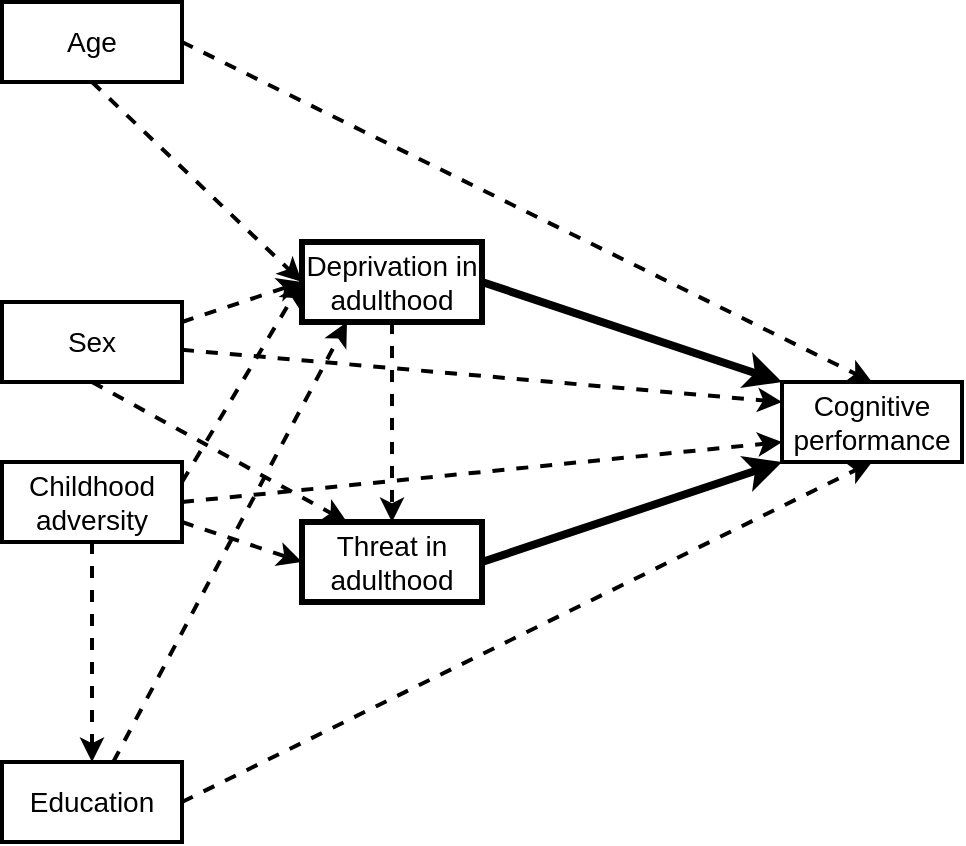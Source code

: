 <mxfile version="27.0.4">
  <diagram name="Pagina-1" id="qHoe5zYeYaloRSKfI3Ek">
    <mxGraphModel dx="1426" dy="743" grid="1" gridSize="10" guides="1" tooltips="1" connect="1" arrows="1" fold="1" page="1" pageScale="1" pageWidth="827" pageHeight="1169" math="1" shadow="0">
      <root>
        <mxCell id="0" />
        <mxCell id="1" parent="0" />
        <mxCell id="uaWJYPHXLW9po31nBtHx-27" style="edgeStyle=none;shape=connector;rounded=0;orthogonalLoop=1;jettySize=auto;html=1;entryX=0;entryY=0;entryDx=0;entryDy=0;strokeColor=#000000;strokeWidth=4;align=center;verticalAlign=middle;fontFamily=Helvetica;fontSize=11;fontColor=default;labelBackgroundColor=default;endArrow=classic;exitX=1;exitY=0.5;exitDx=0;exitDy=0;" parent="1" source="uaWJYPHXLW9po31nBtHx-3" target="uaWJYPHXLW9po31nBtHx-14" edge="1">
          <mxGeometry relative="1" as="geometry" />
        </mxCell>
        <mxCell id="uaWJYPHXLW9po31nBtHx-92" style="edgeStyle=none;shape=connector;rounded=0;orthogonalLoop=1;jettySize=auto;html=1;entryX=0.5;entryY=0;entryDx=0;entryDy=0;strokeColor=#000000;strokeWidth=2;align=center;verticalAlign=middle;fontFamily=Helvetica;fontSize=11;fontColor=default;labelBackgroundColor=default;endArrow=classic;dashed=1;" parent="1" source="uaWJYPHXLW9po31nBtHx-3" target="uaWJYPHXLW9po31nBtHx-91" edge="1">
          <mxGeometry relative="1" as="geometry" />
        </mxCell>
        <mxCell id="uaWJYPHXLW9po31nBtHx-3" value="&lt;span style=&quot;font-size: 14px;&quot;&gt;Deprivation in adulthood&lt;/span&gt;" style="rounded=0;whiteSpace=wrap;html=1;strokeWidth=3;strokeColor=#000000;" parent="1" vertex="1">
          <mxGeometry x="240" y="160" width="90" height="40" as="geometry" />
        </mxCell>
        <mxCell id="uaWJYPHXLW9po31nBtHx-95" style="edgeStyle=none;shape=connector;rounded=0;orthogonalLoop=1;jettySize=auto;html=1;strokeColor=#000000;strokeWidth=2;align=center;verticalAlign=middle;fontFamily=Helvetica;fontSize=11;fontColor=default;labelBackgroundColor=default;endArrow=classic;entryX=0.25;entryY=1;entryDx=0;entryDy=0;dashed=1;" parent="1" source="uaWJYPHXLW9po31nBtHx-6" target="uaWJYPHXLW9po31nBtHx-3" edge="1">
          <mxGeometry relative="1" as="geometry">
            <mxPoint x="230" y="190" as="targetPoint" />
          </mxGeometry>
        </mxCell>
        <mxCell id="uaWJYPHXLW9po31nBtHx-100" style="edgeStyle=none;shape=connector;rounded=0;orthogonalLoop=1;jettySize=auto;html=1;entryX=0.5;entryY=1;entryDx=0;entryDy=0;strokeColor=#000000;strokeWidth=2;align=center;verticalAlign=middle;fontFamily=Helvetica;fontSize=11;fontColor=default;labelBackgroundColor=default;endArrow=classic;exitX=1;exitY=0.5;exitDx=0;exitDy=0;dashed=1;" parent="1" source="uaWJYPHXLW9po31nBtHx-6" target="uaWJYPHXLW9po31nBtHx-14" edge="1">
          <mxGeometry relative="1" as="geometry" />
        </mxCell>
        <mxCell id="uaWJYPHXLW9po31nBtHx-6" value="&lt;font style=&quot;font-size: 14px;&quot;&gt;Education&lt;/font&gt;" style="rounded=0;whiteSpace=wrap;html=1;strokeColor=#000000;strokeWidth=2;" parent="1" vertex="1">
          <mxGeometry x="90" y="420" width="90" height="40" as="geometry" />
        </mxCell>
        <mxCell id="uaWJYPHXLW9po31nBtHx-22" style="edgeStyle=none;shape=connector;rounded=0;orthogonalLoop=1;jettySize=auto;html=1;entryX=0.5;entryY=0;entryDx=0;entryDy=0;strokeColor=#000000;strokeWidth=2;align=center;verticalAlign=middle;fontFamily=Helvetica;fontSize=11;fontColor=default;labelBackgroundColor=default;endArrow=classic;dashed=1;" parent="1" source="uaWJYPHXLW9po31nBtHx-10" target="uaWJYPHXLW9po31nBtHx-6" edge="1">
          <mxGeometry relative="1" as="geometry" />
        </mxCell>
        <mxCell id="uaWJYPHXLW9po31nBtHx-96" style="edgeStyle=none;shape=connector;rounded=0;orthogonalLoop=1;jettySize=auto;html=1;entryX=0;entryY=0.75;entryDx=0;entryDy=0;strokeColor=#000000;strokeWidth=2;align=center;verticalAlign=middle;fontFamily=Helvetica;fontSize=11;fontColor=default;labelBackgroundColor=default;endArrow=classic;exitX=1;exitY=0.5;exitDx=0;exitDy=0;dashed=1;" parent="1" source="uaWJYPHXLW9po31nBtHx-10" target="uaWJYPHXLW9po31nBtHx-14" edge="1">
          <mxGeometry relative="1" as="geometry" />
        </mxCell>
        <mxCell id="uaWJYPHXLW9po31nBtHx-10" value="&lt;font style=&quot;font-size: 14px;&quot;&gt;Childhood&lt;/font&gt;&lt;div style=&quot;font-size: 14px;&quot;&gt;&lt;font style=&quot;font-size: 14px;&quot;&gt;adversity&lt;/font&gt;&lt;/div&gt;" style="rounded=0;whiteSpace=wrap;html=1;strokeColor=#000000;strokeWidth=2;" parent="1" vertex="1">
          <mxGeometry x="90" y="270" width="90" height="40" as="geometry" />
        </mxCell>
        <mxCell id="uaWJYPHXLW9po31nBtHx-94" style="edgeStyle=none;shape=connector;rounded=0;orthogonalLoop=1;jettySize=auto;html=1;entryX=0;entryY=0.5;entryDx=0;entryDy=0;strokeColor=#000000;strokeWidth=2;align=center;verticalAlign=middle;fontFamily=Helvetica;fontSize=11;fontColor=default;labelBackgroundColor=default;endArrow=classic;exitX=0.5;exitY=1;exitDx=0;exitDy=0;dashed=1;" parent="1" source="uaWJYPHXLW9po31nBtHx-13" target="uaWJYPHXLW9po31nBtHx-3" edge="1">
          <mxGeometry relative="1" as="geometry" />
        </mxCell>
        <mxCell id="uaWJYPHXLW9po31nBtHx-98" style="edgeStyle=none;shape=connector;rounded=0;orthogonalLoop=1;jettySize=auto;html=1;entryX=0.5;entryY=0;entryDx=0;entryDy=0;strokeColor=#000000;strokeWidth=2;align=center;verticalAlign=middle;fontFamily=Helvetica;fontSize=11;fontColor=default;labelBackgroundColor=default;endArrow=classic;exitX=1;exitY=0.5;exitDx=0;exitDy=0;dashed=1;" parent="1" source="uaWJYPHXLW9po31nBtHx-13" target="uaWJYPHXLW9po31nBtHx-14" edge="1">
          <mxGeometry relative="1" as="geometry" />
        </mxCell>
        <mxCell id="uaWJYPHXLW9po31nBtHx-13" value="&lt;font style=&quot;font-size: 14px;&quot;&gt;Age&lt;/font&gt;" style="rounded=0;whiteSpace=wrap;html=1;strokeColor=#000000;strokeWidth=2;" parent="1" vertex="1">
          <mxGeometry x="90" y="40" width="90" height="40" as="geometry" />
        </mxCell>
        <mxCell id="uaWJYPHXLW9po31nBtHx-14" value="&lt;font style=&quot;font-size: 14px;&quot;&gt;Cognitive performance&lt;/font&gt;" style="rounded=0;whiteSpace=wrap;html=1;strokeWidth=2;strokeColor=#000000;" parent="1" vertex="1">
          <mxGeometry x="480" y="230" width="90" height="40" as="geometry" />
        </mxCell>
        <mxCell id="uaWJYPHXLW9po31nBtHx-101" style="edgeStyle=none;shape=connector;rounded=0;orthogonalLoop=1;jettySize=auto;html=1;entryX=0.25;entryY=0;entryDx=0;entryDy=0;strokeColor=#000000;strokeWidth=2;align=center;verticalAlign=middle;fontFamily=Helvetica;fontSize=11;fontColor=default;labelBackgroundColor=default;endArrow=classic;exitX=0.5;exitY=1;exitDx=0;exitDy=0;dashed=1;" parent="1" source="uaWJYPHXLW9po31nBtHx-17" target="uaWJYPHXLW9po31nBtHx-91" edge="1">
          <mxGeometry relative="1" as="geometry" />
        </mxCell>
        <mxCell id="uaWJYPHXLW9po31nBtHx-102" style="edgeStyle=none;shape=connector;rounded=0;orthogonalLoop=1;jettySize=auto;html=1;entryX=0;entryY=0.25;entryDx=0;entryDy=0;strokeColor=#000000;strokeWidth=2;align=center;verticalAlign=middle;fontFamily=Helvetica;fontSize=11;fontColor=default;labelBackgroundColor=default;endArrow=classic;dashed=1;" parent="1" source="uaWJYPHXLW9po31nBtHx-17" target="uaWJYPHXLW9po31nBtHx-14" edge="1">
          <mxGeometry relative="1" as="geometry" />
        </mxCell>
        <mxCell id="uaWJYPHXLW9po31nBtHx-17" value="&lt;font style=&quot;font-size: 14px;&quot;&gt;Sex&lt;/font&gt;" style="rounded=0;whiteSpace=wrap;html=1;strokeColor=#000000;strokeWidth=2;" parent="1" vertex="1">
          <mxGeometry x="90" y="190" width="90" height="40" as="geometry" />
        </mxCell>
        <mxCell id="uaWJYPHXLW9po31nBtHx-93" style="edgeStyle=none;shape=connector;rounded=0;orthogonalLoop=1;jettySize=auto;html=1;entryX=0;entryY=1;entryDx=0;entryDy=0;strokeColor=#000000;strokeWidth=4;align=center;verticalAlign=middle;fontFamily=Helvetica;fontSize=11;fontColor=default;labelBackgroundColor=default;endArrow=classic;exitX=1;exitY=0.5;exitDx=0;exitDy=0;exitPerimeter=0;" parent="1" source="uaWJYPHXLW9po31nBtHx-91" target="uaWJYPHXLW9po31nBtHx-14" edge="1">
          <mxGeometry relative="1" as="geometry" />
        </mxCell>
        <mxCell id="uaWJYPHXLW9po31nBtHx-91" value="&lt;span style=&quot;font-size: 14px;&quot;&gt;Threat in adulthood&lt;/span&gt;" style="rounded=0;whiteSpace=wrap;html=1;strokeWidth=3;strokeColor=#000000;" parent="1" vertex="1">
          <mxGeometry x="240" y="300" width="90" height="40" as="geometry" />
        </mxCell>
        <mxCell id="VY0BOhHvtEC9g7_ahqSl-1" style="edgeStyle=none;shape=connector;rounded=0;orthogonalLoop=1;jettySize=auto;html=1;entryX=0;entryY=0.5;entryDx=0;entryDy=0;strokeColor=light-dark(#000000, #ff9090);strokeWidth=2;align=center;verticalAlign=middle;fontFamily=Helvetica;fontSize=11;fontColor=default;labelBackgroundColor=default;endArrow=classic;dashed=1;exitX=1;exitY=0.75;exitDx=0;exitDy=0;" edge="1" parent="1" source="uaWJYPHXLW9po31nBtHx-10" target="uaWJYPHXLW9po31nBtHx-91">
          <mxGeometry relative="1" as="geometry">
            <mxPoint x="145" y="320" as="sourcePoint" />
            <mxPoint x="145" y="430" as="targetPoint" />
          </mxGeometry>
        </mxCell>
        <mxCell id="VY0BOhHvtEC9g7_ahqSl-3" style="edgeStyle=none;shape=connector;rounded=0;orthogonalLoop=1;jettySize=auto;html=1;entryX=0;entryY=0.5;entryDx=0;entryDy=0;strokeColor=light-dark(#000000, #ff9090);strokeWidth=2;align=center;verticalAlign=middle;fontFamily=Helvetica;fontSize=11;fontColor=default;labelBackgroundColor=default;endArrow=classic;exitX=1;exitY=0.25;exitDx=0;exitDy=0;dashed=1;exitPerimeter=0;" edge="1" parent="1" source="uaWJYPHXLW9po31nBtHx-10" target="uaWJYPHXLW9po31nBtHx-3">
          <mxGeometry relative="1" as="geometry">
            <mxPoint x="190" y="300" as="sourcePoint" />
            <mxPoint x="490" y="270" as="targetPoint" />
          </mxGeometry>
        </mxCell>
        <mxCell id="VY0BOhHvtEC9g7_ahqSl-4" style="edgeStyle=none;shape=connector;rounded=0;orthogonalLoop=1;jettySize=auto;html=1;entryX=0;entryY=0.5;entryDx=0;entryDy=0;strokeColor=light-dark(#000000, #ff9090);strokeWidth=2;align=center;verticalAlign=middle;fontFamily=Helvetica;fontSize=11;fontColor=default;labelBackgroundColor=default;endArrow=classic;dashed=1;exitX=1;exitY=0.25;exitDx=0;exitDy=0;" edge="1" parent="1" source="uaWJYPHXLW9po31nBtHx-17" target="uaWJYPHXLW9po31nBtHx-3">
          <mxGeometry relative="1" as="geometry">
            <mxPoint x="190" y="224" as="sourcePoint" />
            <mxPoint x="490" y="250" as="targetPoint" />
          </mxGeometry>
        </mxCell>
      </root>
    </mxGraphModel>
  </diagram>
</mxfile>
